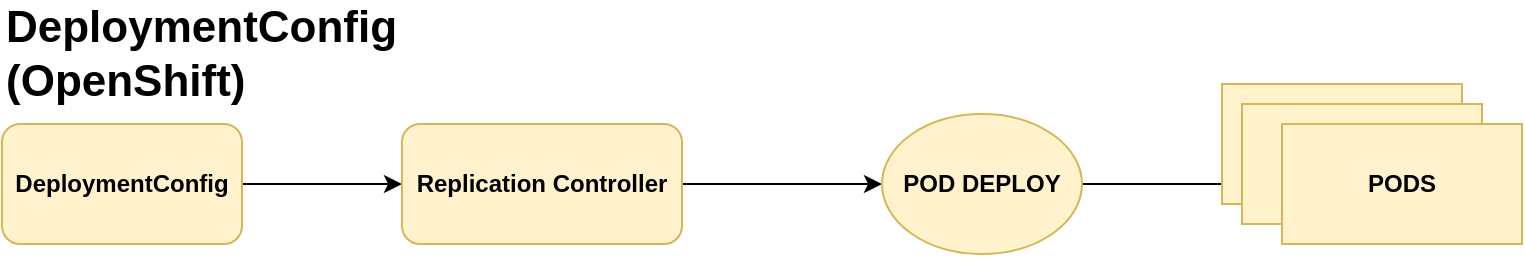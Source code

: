 <mxfile version="21.1.5" type="device">
  <diagram name="Página-1" id="AvLUnw90TaFhlQHaY8LK">
    <mxGraphModel dx="880" dy="483" grid="1" gridSize="10" guides="1" tooltips="1" connect="1" arrows="1" fold="1" page="1" pageScale="1" pageWidth="827" pageHeight="1169" math="0" shadow="0">
      <root>
        <mxCell id="0" />
        <mxCell id="1" parent="0" />
        <mxCell id="4d2zQpIDs25eRN6ht3no-7" value="" style="edgeStyle=orthogonalEdgeStyle;rounded=0;orthogonalLoop=1;jettySize=auto;html=1;" edge="1" parent="1" source="4d2zQpIDs25eRN6ht3no-1" target="4d2zQpIDs25eRN6ht3no-2">
          <mxGeometry relative="1" as="geometry" />
        </mxCell>
        <mxCell id="4d2zQpIDs25eRN6ht3no-1" value="&lt;b&gt;DeploymentConfig&lt;/b&gt;" style="rounded=1;whiteSpace=wrap;html=1;fillColor=#fff2cc;strokeColor=#d6b656;" vertex="1" parent="1">
          <mxGeometry x="30" y="170" width="120" height="60" as="geometry" />
        </mxCell>
        <mxCell id="4d2zQpIDs25eRN6ht3no-8" value="" style="edgeStyle=orthogonalEdgeStyle;rounded=0;orthogonalLoop=1;jettySize=auto;html=1;" edge="1" parent="1" source="4d2zQpIDs25eRN6ht3no-2" target="4d2zQpIDs25eRN6ht3no-3">
          <mxGeometry relative="1" as="geometry" />
        </mxCell>
        <mxCell id="4d2zQpIDs25eRN6ht3no-2" value="&lt;b&gt;Replication Controller&lt;/b&gt;" style="rounded=1;whiteSpace=wrap;html=1;fillColor=#fff2cc;strokeColor=#d6b656;" vertex="1" parent="1">
          <mxGeometry x="230" y="170" width="140" height="60" as="geometry" />
        </mxCell>
        <mxCell id="4d2zQpIDs25eRN6ht3no-9" value="" style="edgeStyle=orthogonalEdgeStyle;rounded=0;orthogonalLoop=1;jettySize=auto;html=1;" edge="1" parent="1" source="4d2zQpIDs25eRN6ht3no-3" target="4d2zQpIDs25eRN6ht3no-6">
          <mxGeometry relative="1" as="geometry" />
        </mxCell>
        <mxCell id="4d2zQpIDs25eRN6ht3no-3" value="&lt;b&gt;POD DEPLOY&lt;/b&gt;" style="ellipse;whiteSpace=wrap;html=1;fillColor=#fff2cc;strokeColor=#d6b656;" vertex="1" parent="1">
          <mxGeometry x="470" y="165" width="100" height="70" as="geometry" />
        </mxCell>
        <mxCell id="4d2zQpIDs25eRN6ht3no-4" value="" style="rounded=0;whiteSpace=wrap;html=1;fillColor=#fff2cc;strokeColor=#d6b656;" vertex="1" parent="1">
          <mxGeometry x="640" y="150" width="120" height="60" as="geometry" />
        </mxCell>
        <mxCell id="4d2zQpIDs25eRN6ht3no-5" value="" style="rounded=0;whiteSpace=wrap;html=1;fillColor=#fff2cc;strokeColor=#d6b656;" vertex="1" parent="1">
          <mxGeometry x="650" y="160" width="120" height="60" as="geometry" />
        </mxCell>
        <mxCell id="4d2zQpIDs25eRN6ht3no-6" value="&lt;b&gt;PODS&lt;/b&gt;" style="rounded=0;whiteSpace=wrap;html=1;fillColor=#fff2cc;strokeColor=#d6b656;" vertex="1" parent="1">
          <mxGeometry x="670" y="170" width="120" height="60" as="geometry" />
        </mxCell>
        <mxCell id="4d2zQpIDs25eRN6ht3no-10" value="&lt;div align=&quot;left&quot;&gt;&lt;font size=&quot;1&quot;&gt;&lt;b style=&quot;font-size: 22px;&quot;&gt;DeploymentConfig (OpenShift)&lt;/b&gt;&lt;/font&gt;&lt;br&gt;&lt;/div&gt;" style="text;strokeColor=none;align=left;fillColor=none;html=1;verticalAlign=middle;whiteSpace=wrap;rounded=0;" vertex="1" parent="1">
          <mxGeometry x="30" y="120" width="60" height="30" as="geometry" />
        </mxCell>
      </root>
    </mxGraphModel>
  </diagram>
</mxfile>
